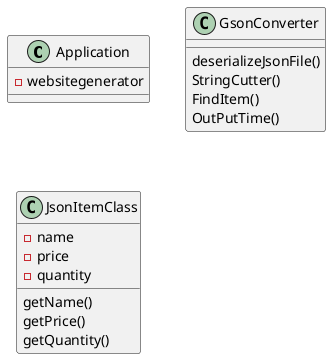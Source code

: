 @startuml
'https://plantuml.com/sequence-diagram

class Application{
-websitegenerator
}

class GsonConverter{



deserializeJsonFile()
StringCutter()
FindItem()
OutPutTime()
}

class JsonItemClass{
-name
-price
-quantity



getName()
getPrice()
getQuantity()

}

@enduml